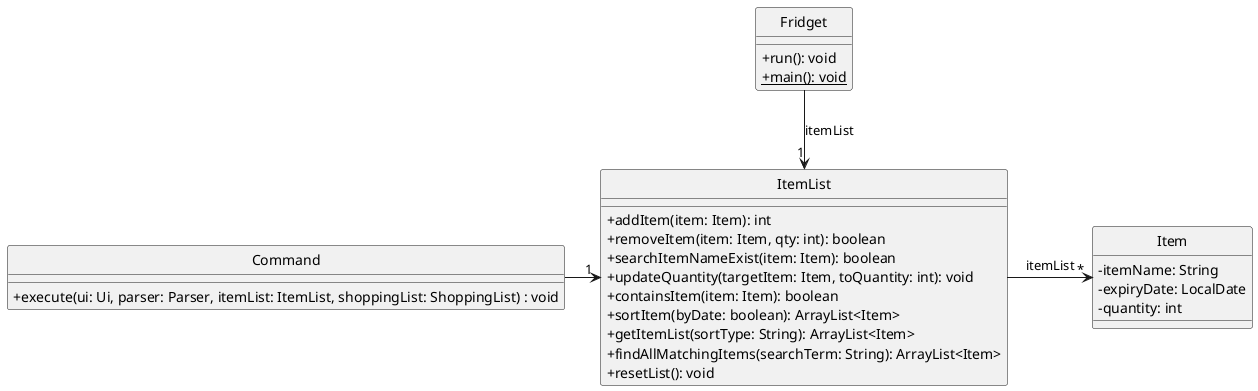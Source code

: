 @startuml
'https://plantuml.com/class-diagram
skinparam classAttributeIconSize 0
skinparam color #f2f2f2
hide circle

ItemList "1" <-up- Fridget : itemList
ItemList "1" <-left- Command
Item "*" <-left- ItemList : itemList

class ItemList {
    + addItem(item: Item): int
    + removeItem(item: Item, qty: int): boolean
    + searchItemNameExist(item: Item): boolean
    + updateQuantity(targetItem: Item, toQuantity: int): void
    + containsItem(item: Item): boolean
    + sortItem(byDate: boolean): ArrayList<Item>
    + getItemList(sortType: String): ArrayList<Item>
    + findAllMatchingItems(searchTerm: String): ArrayList<Item>
    + resetList(): void
}

class Item {
    - itemName: String
    - expiryDate: LocalDate
    - quantity: int
}

class Command {
    + execute(ui: Ui, parser: Parser, itemList: ItemList, shoppingList: ShoppingList) : void
}

class Fridget {
    + run(): void
    + {static} main(): void
}

@enduml